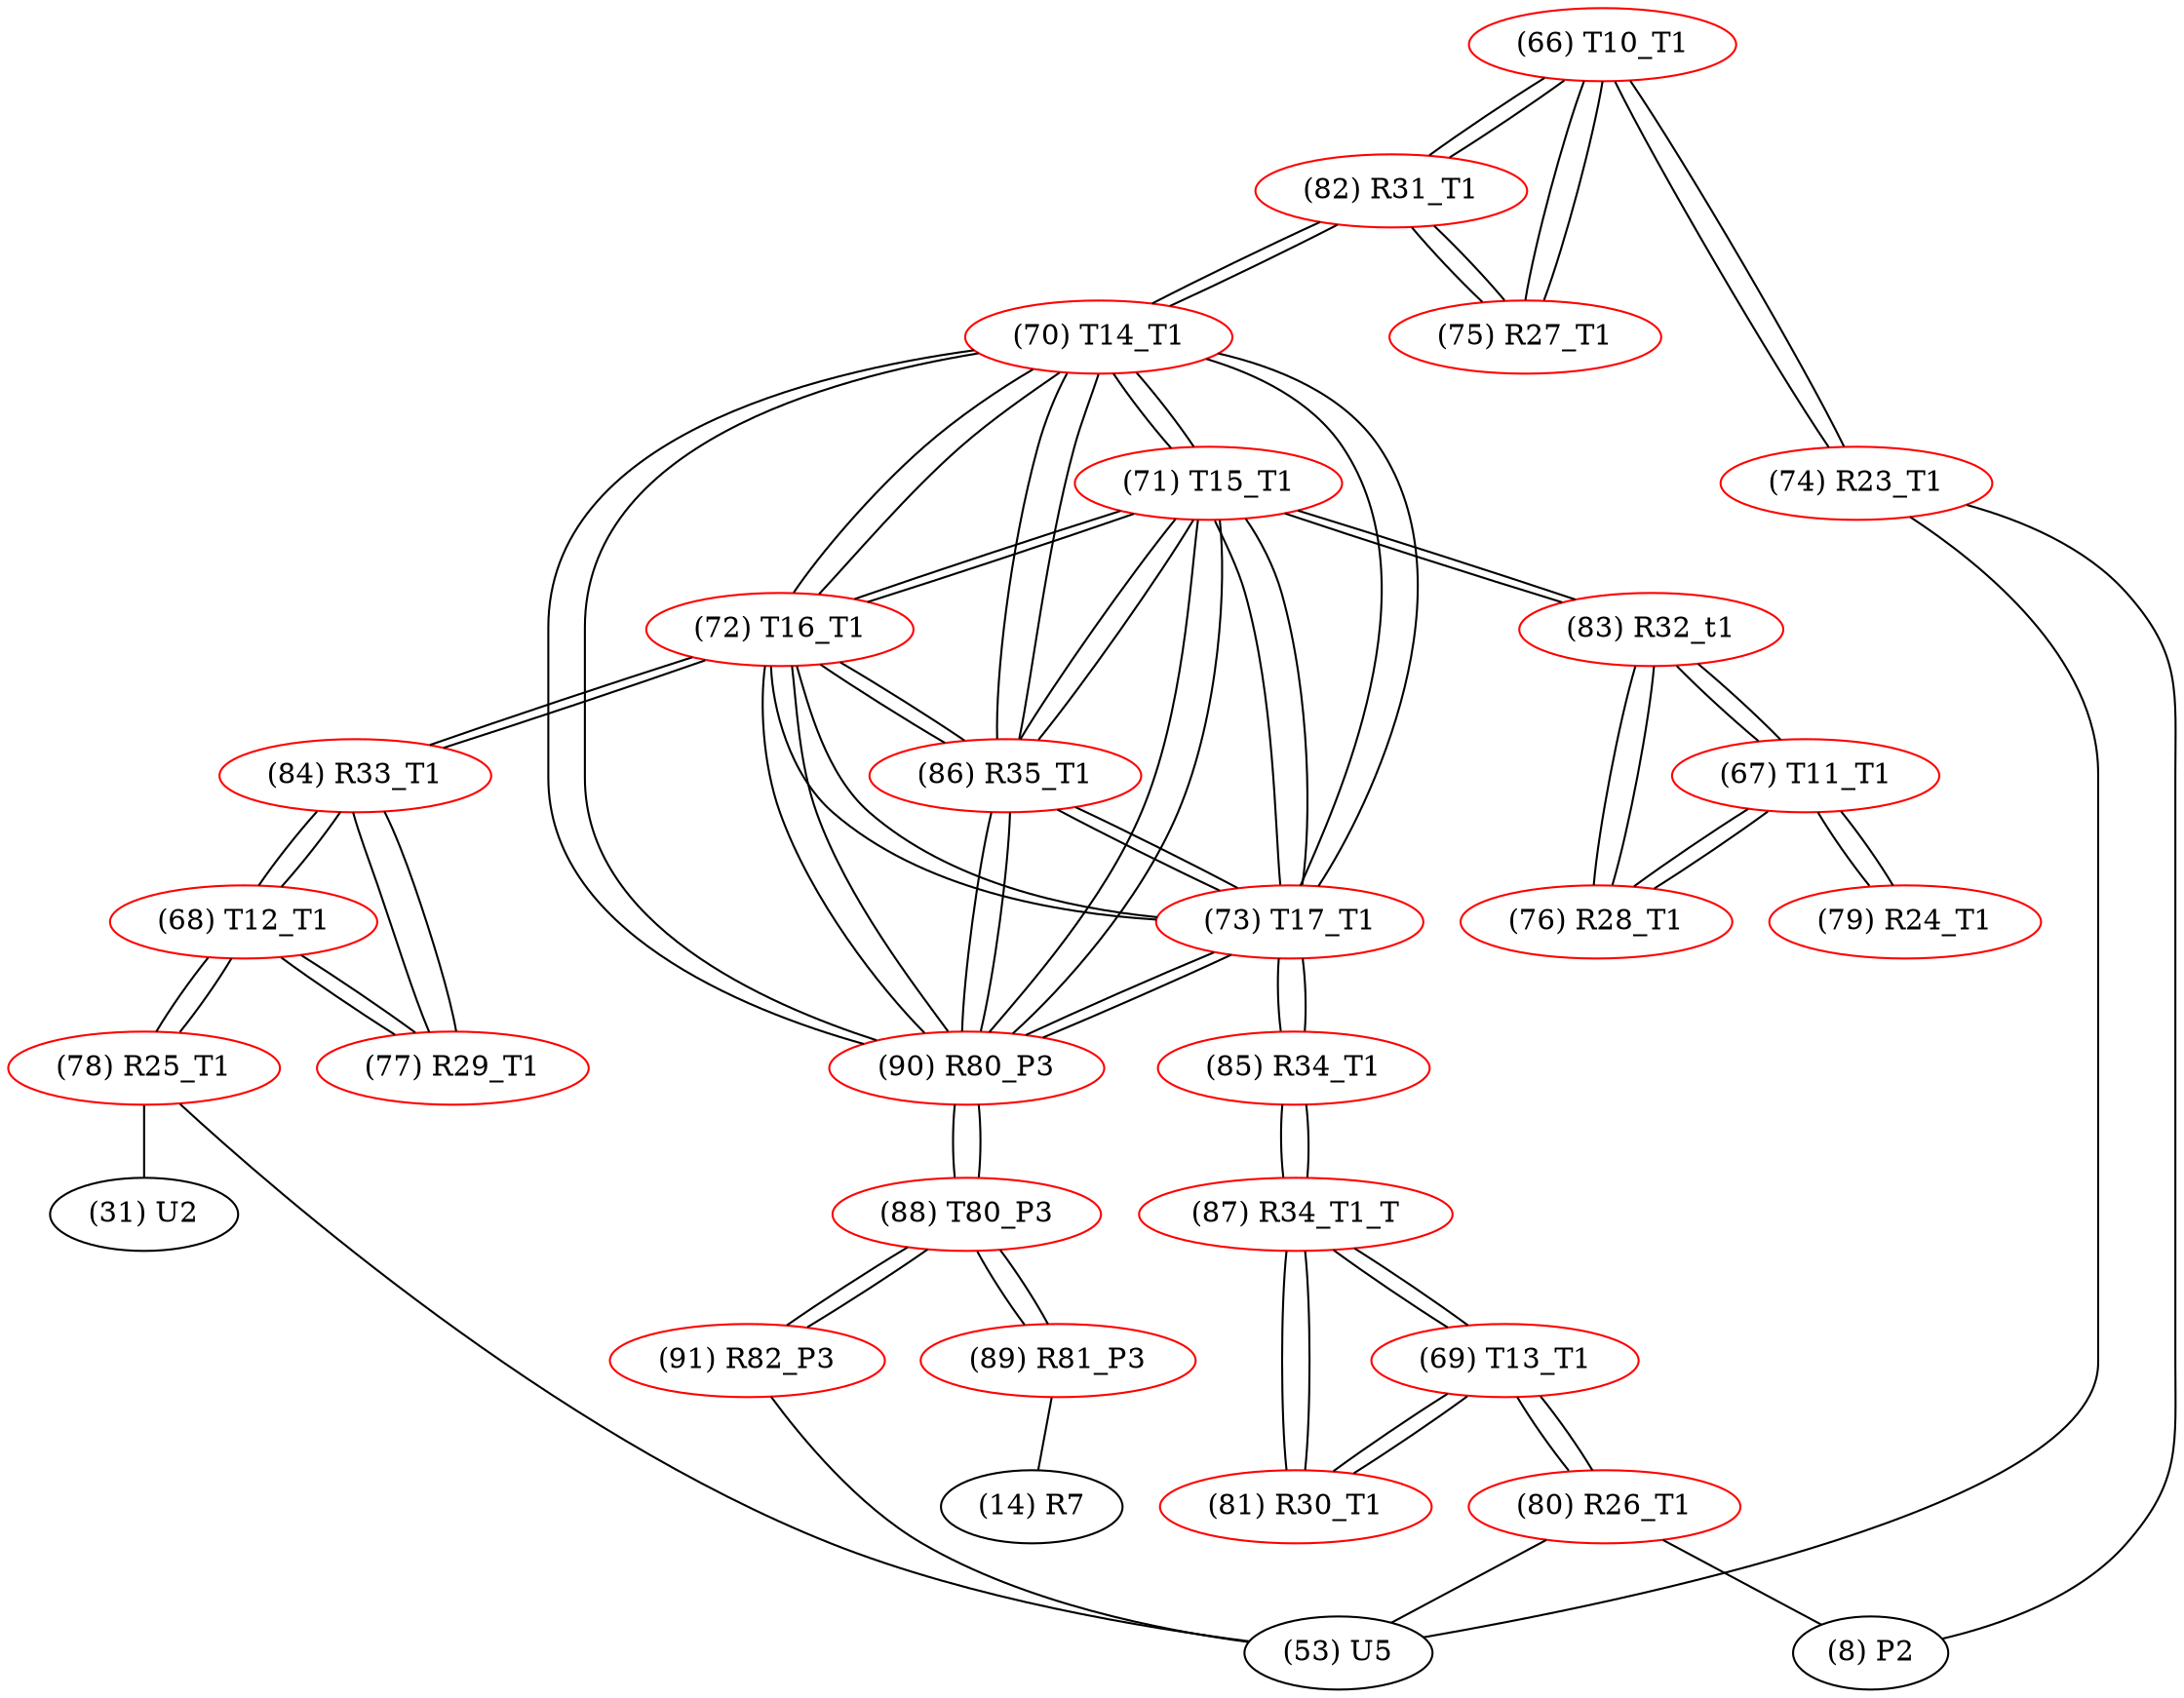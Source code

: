 graph {
	66 [label="(66) T10_T1" color=red]
	74 [label="(74) R23_T1"]
	82 [label="(82) R31_T1"]
	75 [label="(75) R27_T1"]
	67 [label="(67) T11_T1" color=red]
	79 [label="(79) R24_T1"]
	76 [label="(76) R28_T1"]
	83 [label="(83) R32_t1"]
	68 [label="(68) T12_T1" color=red]
	84 [label="(84) R33_T1"]
	77 [label="(77) R29_T1"]
	78 [label="(78) R25_T1"]
	69 [label="(69) T13_T1" color=red]
	81 [label="(81) R30_T1"]
	87 [label="(87) R34_T1_T"]
	80 [label="(80) R26_T1"]
	70 [label="(70) T14_T1" color=red]
	82 [label="(82) R31_T1"]
	90 [label="(90) R80_P3"]
	73 [label="(73) T17_T1"]
	86 [label="(86) R35_T1"]
	72 [label="(72) T16_T1"]
	71 [label="(71) T15_T1"]
	71 [label="(71) T15_T1" color=red]
	83 [label="(83) R32_t1"]
	90 [label="(90) R80_P3"]
	73 [label="(73) T17_T1"]
	86 [label="(86) R35_T1"]
	72 [label="(72) T16_T1"]
	70 [label="(70) T14_T1"]
	72 [label="(72) T16_T1" color=red]
	84 [label="(84) R33_T1"]
	90 [label="(90) R80_P3"]
	73 [label="(73) T17_T1"]
	86 [label="(86) R35_T1"]
	71 [label="(71) T15_T1"]
	70 [label="(70) T14_T1"]
	73 [label="(73) T17_T1" color=red]
	85 [label="(85) R34_T1"]
	90 [label="(90) R80_P3"]
	86 [label="(86) R35_T1"]
	72 [label="(72) T16_T1"]
	71 [label="(71) T15_T1"]
	70 [label="(70) T14_T1"]
	74 [label="(74) R23_T1" color=red]
	53 [label="(53) U5"]
	8 [label="(8) P2"]
	66 [label="(66) T10_T1"]
	75 [label="(75) R27_T1" color=red]
	66 [label="(66) T10_T1"]
	82 [label="(82) R31_T1"]
	76 [label="(76) R28_T1" color=red]
	67 [label="(67) T11_T1"]
	83 [label="(83) R32_t1"]
	77 [label="(77) R29_T1" color=red]
	84 [label="(84) R33_T1"]
	68 [label="(68) T12_T1"]
	78 [label="(78) R25_T1" color=red]
	31 [label="(31) U2"]
	53 [label="(53) U5"]
	68 [label="(68) T12_T1"]
	79 [label="(79) R24_T1" color=red]
	67 [label="(67) T11_T1"]
	80 [label="(80) R26_T1" color=red]
	53 [label="(53) U5"]
	8 [label="(8) P2"]
	69 [label="(69) T13_T1"]
	81 [label="(81) R30_T1" color=red]
	87 [label="(87) R34_T1_T"]
	69 [label="(69) T13_T1"]
	82 [label="(82) R31_T1" color=red]
	66 [label="(66) T10_T1"]
	75 [label="(75) R27_T1"]
	70 [label="(70) T14_T1"]
	83 [label="(83) R32_t1" color=red]
	71 [label="(71) T15_T1"]
	67 [label="(67) T11_T1"]
	76 [label="(76) R28_T1"]
	84 [label="(84) R33_T1" color=red]
	72 [label="(72) T16_T1"]
	77 [label="(77) R29_T1"]
	68 [label="(68) T12_T1"]
	85 [label="(85) R34_T1" color=red]
	73 [label="(73) T17_T1"]
	87 [label="(87) R34_T1_T"]
	86 [label="(86) R35_T1" color=red]
	90 [label="(90) R80_P3"]
	73 [label="(73) T17_T1"]
	72 [label="(72) T16_T1"]
	71 [label="(71) T15_T1"]
	70 [label="(70) T14_T1"]
	87 [label="(87) R34_T1_T" color=red]
	81 [label="(81) R30_T1"]
	69 [label="(69) T13_T1"]
	85 [label="(85) R34_T1"]
	88 [label="(88) T80_P3" color=red]
	89 [label="(89) R81_P3"]
	91 [label="(91) R82_P3"]
	90 [label="(90) R80_P3"]
	89 [label="(89) R81_P3" color=red]
	14 [label="(14) R7"]
	88 [label="(88) T80_P3"]
	90 [label="(90) R80_P3" color=red]
	73 [label="(73) T17_T1"]
	86 [label="(86) R35_T1"]
	72 [label="(72) T16_T1"]
	71 [label="(71) T15_T1"]
	70 [label="(70) T14_T1"]
	88 [label="(88) T80_P3"]
	91 [label="(91) R82_P3" color=red]
	53 [label="(53) U5"]
	88 [label="(88) T80_P3"]
	66 -- 74
	66 -- 82
	66 -- 75
	67 -- 79
	67 -- 76
	67 -- 83
	68 -- 84
	68 -- 77
	68 -- 78
	69 -- 81
	69 -- 87
	69 -- 80
	70 -- 82
	70 -- 90
	70 -- 73
	70 -- 86
	70 -- 72
	70 -- 71
	71 -- 83
	71 -- 90
	71 -- 73
	71 -- 86
	71 -- 72
	71 -- 70
	72 -- 84
	72 -- 90
	72 -- 73
	72 -- 86
	72 -- 71
	72 -- 70
	73 -- 85
	73 -- 90
	73 -- 86
	73 -- 72
	73 -- 71
	73 -- 70
	74 -- 53
	74 -- 8
	74 -- 66
	75 -- 66
	75 -- 82
	76 -- 67
	76 -- 83
	77 -- 84
	77 -- 68
	78 -- 31
	78 -- 53
	78 -- 68
	79 -- 67
	80 -- 53
	80 -- 8
	80 -- 69
	81 -- 87
	81 -- 69
	82 -- 66
	82 -- 75
	82 -- 70
	83 -- 71
	83 -- 67
	83 -- 76
	84 -- 72
	84 -- 77
	84 -- 68
	85 -- 73
	85 -- 87
	86 -- 90
	86 -- 73
	86 -- 72
	86 -- 71
	86 -- 70
	87 -- 81
	87 -- 69
	87 -- 85
	88 -- 89
	88 -- 91
	88 -- 90
	89 -- 14
	89 -- 88
	90 -- 73
	90 -- 86
	90 -- 72
	90 -- 71
	90 -- 70
	90 -- 88
	91 -- 53
	91 -- 88
}